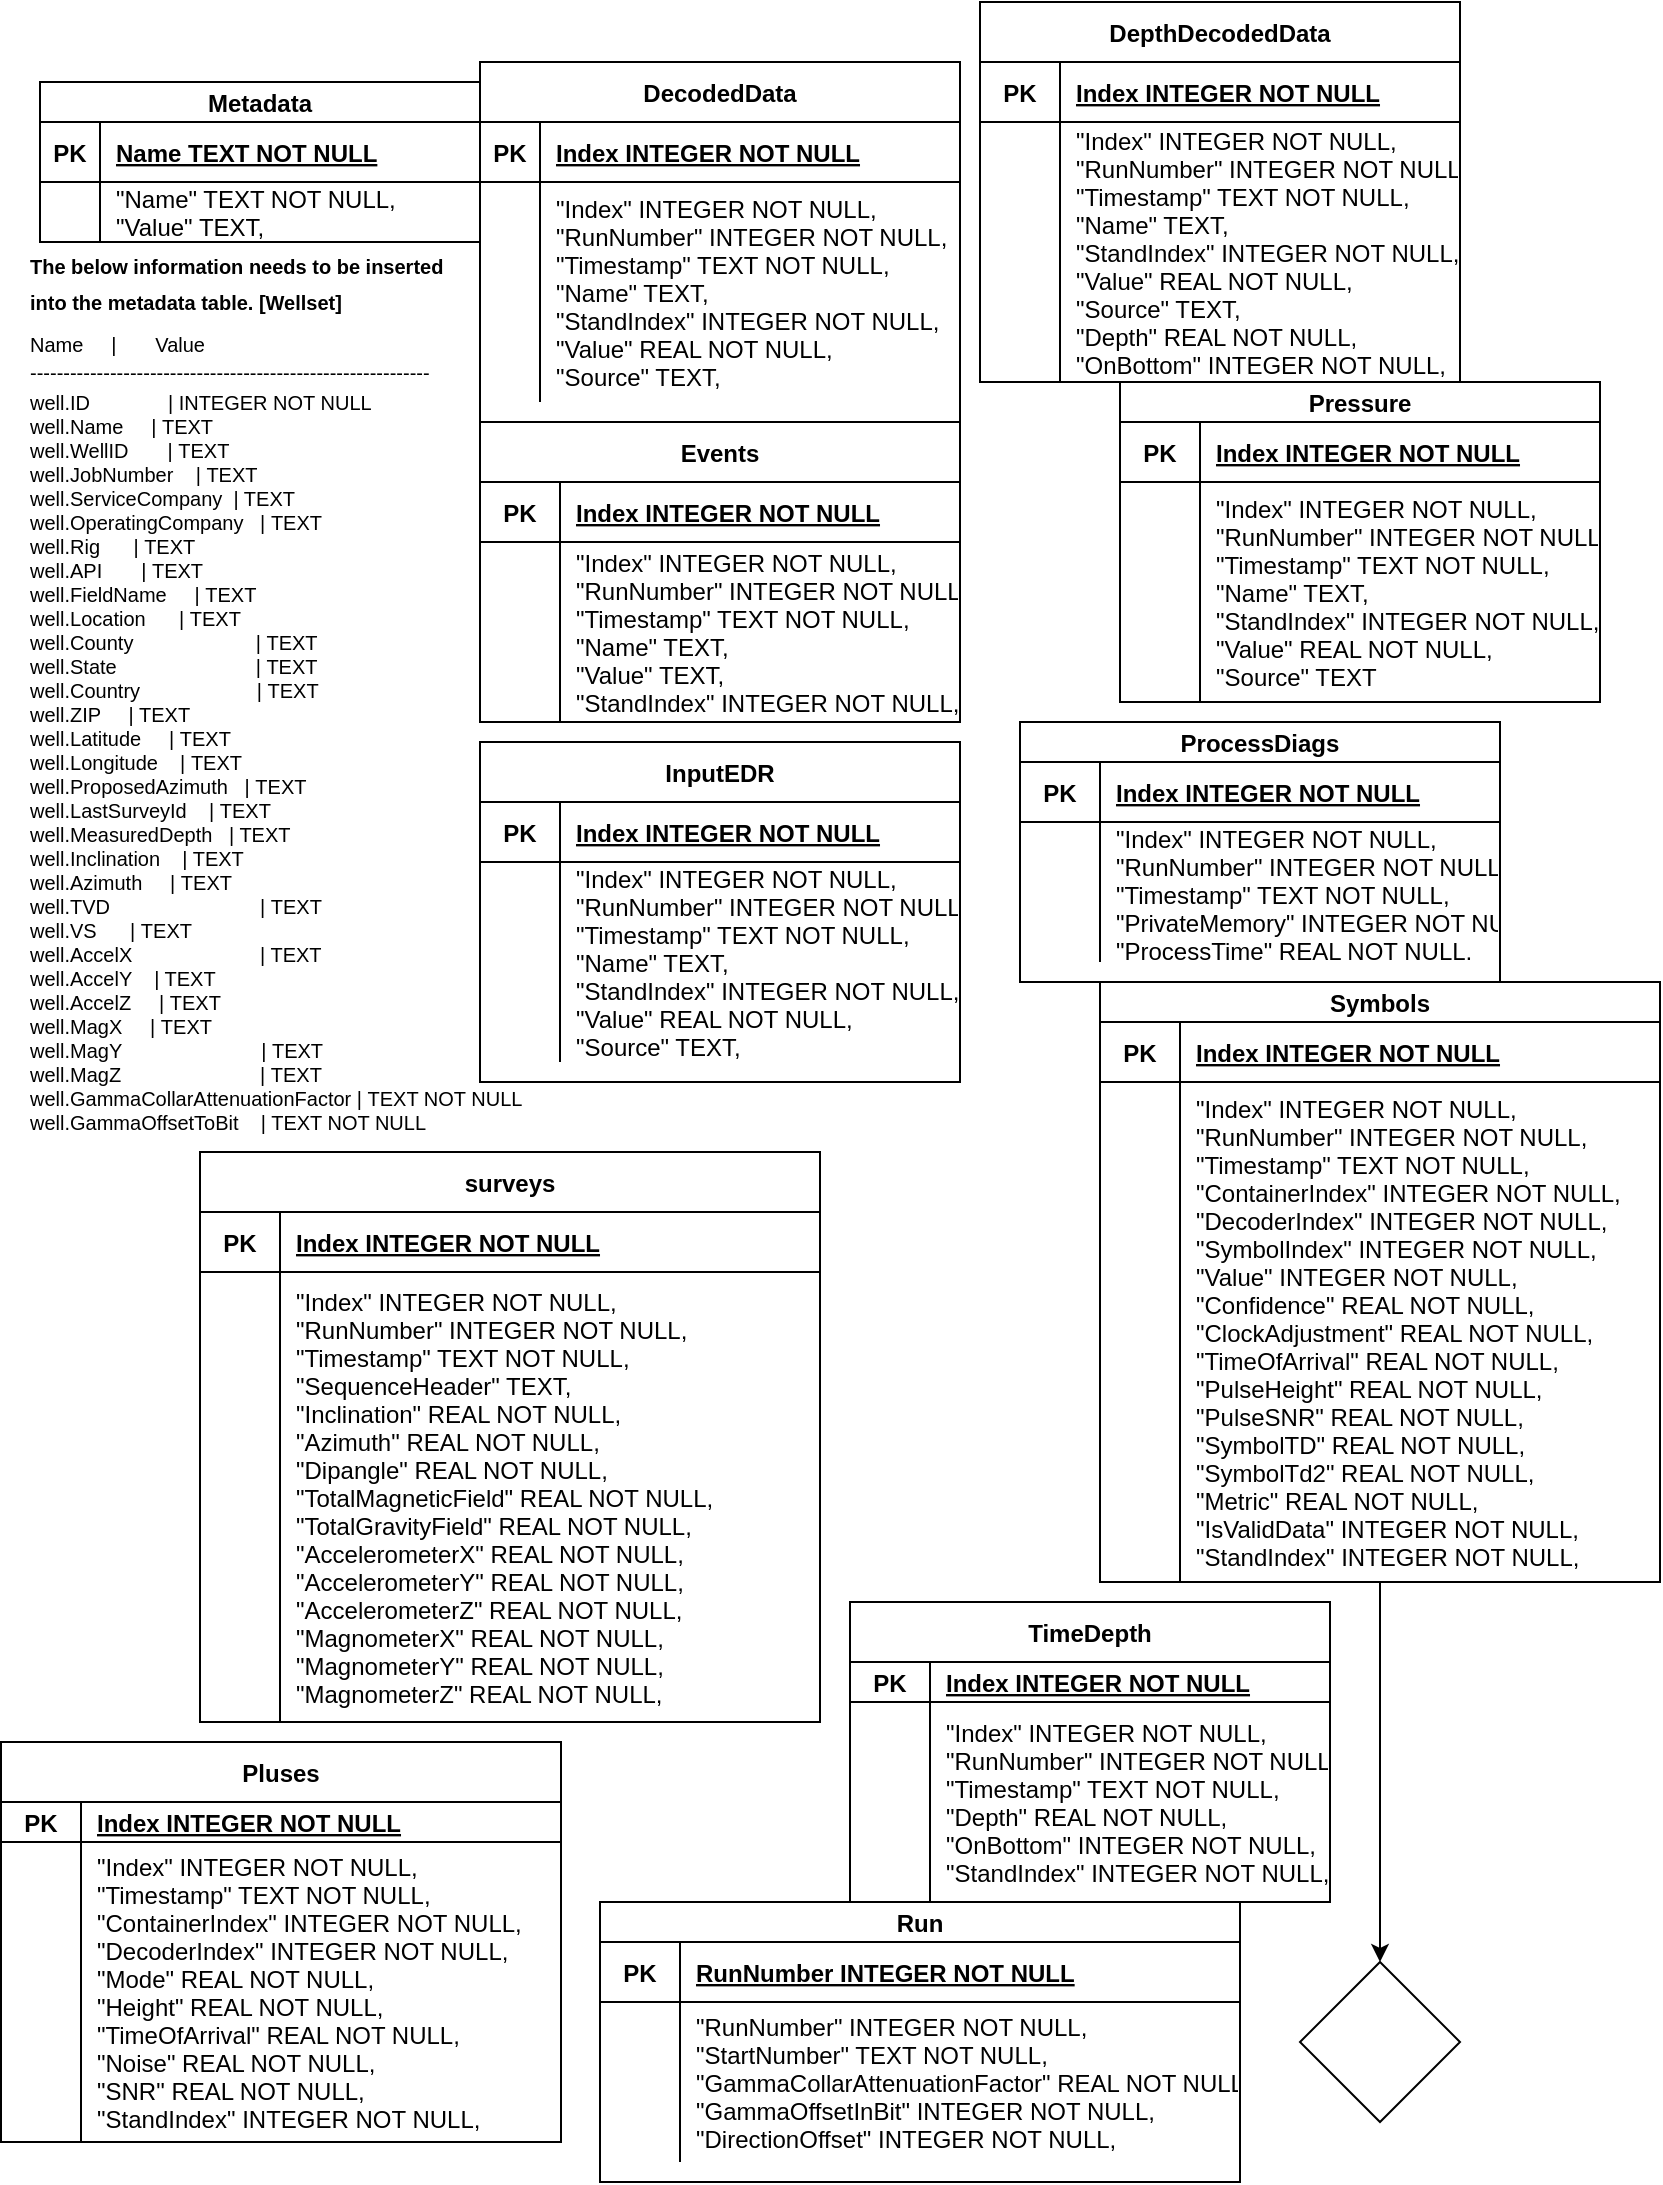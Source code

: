 <mxfile version="20.0.1" type="github">
  <diagram id="R2lEEEUBdFMjLlhIrx00" name="Page-1">
    <mxGraphModel dx="1422" dy="743" grid="1" gridSize="10" guides="1" tooltips="1" connect="1" arrows="1" fold="1" page="1" pageScale="1" pageWidth="850" pageHeight="1100" math="0" shadow="0" extFonts="Permanent Marker^https://fonts.googleapis.com/css?family=Permanent+Marker">
      <root>
        <mxCell id="0" />
        <mxCell id="1" parent="0" />
        <mxCell id="C-vyLk0tnHw3VtMMgP7b-2" value="DecodedData" style="shape=table;startSize=30;container=1;collapsible=1;childLayout=tableLayout;fixedRows=1;rowLines=0;fontStyle=1;align=center;resizeLast=1;" parent="1" vertex="1">
          <mxGeometry x="240" y="40" width="240" height="180" as="geometry" />
        </mxCell>
        <mxCell id="C-vyLk0tnHw3VtMMgP7b-3" value="" style="shape=partialRectangle;collapsible=0;dropTarget=0;pointerEvents=0;fillColor=none;points=[[0,0.5],[1,0.5]];portConstraint=eastwest;top=0;left=0;right=0;bottom=1;" parent="C-vyLk0tnHw3VtMMgP7b-2" vertex="1">
          <mxGeometry y="30" width="240" height="30" as="geometry" />
        </mxCell>
        <mxCell id="C-vyLk0tnHw3VtMMgP7b-4" value="PK" style="shape=partialRectangle;overflow=hidden;connectable=0;fillColor=none;top=0;left=0;bottom=0;right=0;fontStyle=1;" parent="C-vyLk0tnHw3VtMMgP7b-3" vertex="1">
          <mxGeometry width="30" height="30" as="geometry">
            <mxRectangle width="30" height="30" as="alternateBounds" />
          </mxGeometry>
        </mxCell>
        <mxCell id="C-vyLk0tnHw3VtMMgP7b-5" value="Index INTEGER NOT NULL" style="shape=partialRectangle;overflow=hidden;connectable=0;fillColor=none;top=0;left=0;bottom=0;right=0;align=left;spacingLeft=6;fontStyle=5;" parent="C-vyLk0tnHw3VtMMgP7b-3" vertex="1">
          <mxGeometry x="30" width="210" height="30" as="geometry">
            <mxRectangle width="210" height="30" as="alternateBounds" />
          </mxGeometry>
        </mxCell>
        <mxCell id="C-vyLk0tnHw3VtMMgP7b-6" value="" style="shape=partialRectangle;collapsible=0;dropTarget=0;pointerEvents=0;fillColor=none;points=[[0,0.5],[1,0.5]];portConstraint=eastwest;top=0;left=0;right=0;bottom=0;" parent="C-vyLk0tnHw3VtMMgP7b-2" vertex="1">
          <mxGeometry y="60" width="240" height="110" as="geometry" />
        </mxCell>
        <mxCell id="C-vyLk0tnHw3VtMMgP7b-7" value="" style="shape=partialRectangle;overflow=hidden;connectable=0;fillColor=none;top=0;left=0;bottom=0;right=0;" parent="C-vyLk0tnHw3VtMMgP7b-6" vertex="1">
          <mxGeometry width="30" height="110" as="geometry">
            <mxRectangle width="30" height="110" as="alternateBounds" />
          </mxGeometry>
        </mxCell>
        <mxCell id="C-vyLk0tnHw3VtMMgP7b-8" value="&quot;Index&quot;	INTEGER NOT NULL,&#xa;&quot;RunNumber&quot; INTEGER NOT NULL,&#xa;	&quot;Timestamp&quot;	TEXT NOT NULL,&#xa;	&quot;Name&quot;	TEXT,&#xa;	&quot;StandIndex&quot;	INTEGER NOT NULL,&#xa;	&quot;Value&quot;	REAL NOT NULL,&#xa;	&quot;Source&quot;	TEXT," style="shape=partialRectangle;overflow=hidden;connectable=0;fillColor=none;top=0;left=0;bottom=0;right=0;align=left;spacingLeft=6;" parent="C-vyLk0tnHw3VtMMgP7b-6" vertex="1">
          <mxGeometry x="30" width="210" height="110" as="geometry">
            <mxRectangle width="210" height="110" as="alternateBounds" />
          </mxGeometry>
        </mxCell>
        <mxCell id="C-vyLk0tnHw3VtMMgP7b-23" value="Metadata" style="shape=table;startSize=20;container=1;collapsible=1;childLayout=tableLayout;fixedRows=1;rowLines=0;fontStyle=1;align=center;resizeLast=1;" parent="1" vertex="1">
          <mxGeometry x="20" y="50" width="220" height="80" as="geometry" />
        </mxCell>
        <mxCell id="C-vyLk0tnHw3VtMMgP7b-24" value="" style="shape=partialRectangle;collapsible=0;dropTarget=0;pointerEvents=0;fillColor=none;points=[[0,0.5],[1,0.5]];portConstraint=eastwest;top=0;left=0;right=0;bottom=1;" parent="C-vyLk0tnHw3VtMMgP7b-23" vertex="1">
          <mxGeometry y="20" width="220" height="30" as="geometry" />
        </mxCell>
        <mxCell id="C-vyLk0tnHw3VtMMgP7b-25" value="PK" style="shape=partialRectangle;overflow=hidden;connectable=0;fillColor=none;top=0;left=0;bottom=0;right=0;fontStyle=1;" parent="C-vyLk0tnHw3VtMMgP7b-24" vertex="1">
          <mxGeometry width="30" height="30" as="geometry">
            <mxRectangle width="30" height="30" as="alternateBounds" />
          </mxGeometry>
        </mxCell>
        <mxCell id="C-vyLk0tnHw3VtMMgP7b-26" value="Name TEXT NOT NULL" style="shape=partialRectangle;overflow=hidden;connectable=0;fillColor=none;top=0;left=0;bottom=0;right=0;align=left;spacingLeft=6;fontStyle=5;" parent="C-vyLk0tnHw3VtMMgP7b-24" vertex="1">
          <mxGeometry x="30" width="190" height="30" as="geometry">
            <mxRectangle width="190" height="30" as="alternateBounds" />
          </mxGeometry>
        </mxCell>
        <mxCell id="C-vyLk0tnHw3VtMMgP7b-27" value="" style="shape=partialRectangle;collapsible=0;dropTarget=0;pointerEvents=0;fillColor=none;points=[[0,0.5],[1,0.5]];portConstraint=eastwest;top=0;left=0;right=0;bottom=0;" parent="C-vyLk0tnHw3VtMMgP7b-23" vertex="1">
          <mxGeometry y="50" width="220" height="30" as="geometry" />
        </mxCell>
        <mxCell id="C-vyLk0tnHw3VtMMgP7b-28" value="" style="shape=partialRectangle;overflow=hidden;connectable=0;fillColor=none;top=0;left=0;bottom=0;right=0;" parent="C-vyLk0tnHw3VtMMgP7b-27" vertex="1">
          <mxGeometry width="30" height="30" as="geometry">
            <mxRectangle width="30" height="30" as="alternateBounds" />
          </mxGeometry>
        </mxCell>
        <mxCell id="C-vyLk0tnHw3VtMMgP7b-29" value="&quot;Name&quot;	TEXT NOT NULL,&#xa;	&quot;Value&quot;	TEXT,&#xa;	CONSTRAINT &quot;PK_Metadata&quot; PRIMARY KEY(&quot;Name&quot;)" style="shape=partialRectangle;overflow=hidden;connectable=0;fillColor=none;top=0;left=0;bottom=0;right=0;align=left;spacingLeft=6;" parent="C-vyLk0tnHw3VtMMgP7b-27" vertex="1">
          <mxGeometry x="30" width="190" height="30" as="geometry">
            <mxRectangle width="190" height="30" as="alternateBounds" />
          </mxGeometry>
        </mxCell>
        <mxCell id="usPG6CutH9FhMOC5yR55-3" value="&lt;h1 style=&quot;font-size: 10px;&quot;&gt;&lt;font style=&quot;font-size: 10px;&quot;&gt;The below information needs to be inserted&amp;nbsp;&lt;/font&gt;&lt;/h1&gt;&lt;h1 style=&quot;font-size: 10px;&quot;&gt;into the metadata table. [Wellset]&lt;/h1&gt;&lt;font style=&quot;font-size: 10px;&quot;&gt;Name&lt;span style=&quot;white-space: pre;&quot;&gt;	&lt;/span&gt;&lt;span style=&quot;white-space: pre;&quot;&gt;	&lt;/span&gt;&lt;span style=&quot;white-space: pre;&quot;&gt;	&lt;/span&gt;&lt;span style=&quot;white-space: pre;&quot;&gt;	&lt;/span&gt;&lt;span style=&quot;&quot;&gt;	&lt;span style=&quot;&quot;&gt;	&lt;/span&gt;&lt;span style=&quot;&quot;&gt;	&lt;/span&gt;&lt;span style=&quot;&quot;&gt;	&lt;/span&gt;&lt;/span&gt;&lt;span style=&quot;&quot;&gt;	&lt;/span&gt; &lt;span style=&quot;&quot;&gt;	&lt;/span&gt;&lt;span style=&quot;&quot;&gt;	&lt;/span&gt;|&amp;nbsp; &amp;nbsp; &amp;nbsp; &amp;nbsp;Value&lt;br&gt;------------------------------------------------------------&lt;br&gt;well.ID&amp;nbsp;&lt;span style=&quot;&quot;&gt;	&lt;span style=&quot;white-space: pre;&quot;&gt;	&lt;/span&gt;&lt;span style=&quot;white-space: pre;&quot;&gt;	&lt;/span&gt;&lt;span style=&quot;white-space: pre;&quot;&gt;	&lt;/span&gt;&lt;/span&gt;&lt;span style=&quot;&quot;&gt;&amp;nbsp;&lt;/span&gt;&lt;span style=&quot;&quot;&gt;&amp;nbsp;&lt;span style=&quot;&quot;&gt;&amp;nbsp; &amp;nbsp; &amp;nbsp; &amp;nbsp;&lt;span style=&quot;&quot;&gt;&lt;/span&gt;&lt;/span&gt;&lt;span style=&quot;&quot;&gt;&lt;/span&gt;&lt;span style=&quot;&quot;&gt;&lt;/span&gt;&lt;/span&gt;&lt;span style=&quot;&quot;&gt;&lt;/span&gt;|&amp;nbsp;INTEGER NOT NULL&lt;br&gt;&lt;/font&gt;&lt;div style=&quot;font-size: 10px;&quot;&gt;&lt;font style=&quot;font-size: 10px;&quot;&gt;well.Name&lt;span style=&quot;&quot;&gt;	&lt;span style=&quot;white-space: pre;&quot;&gt;	&lt;/span&gt;&lt;span style=&quot;white-space: pre;&quot;&gt;	&lt;/span&gt;&lt;span style=&quot;white-space: pre;&quot;&gt;	&lt;/span&gt;&lt;/span&gt;&lt;span style=&quot;&quot;&gt;&amp;nbsp;|&amp;nbsp;&lt;/span&gt;TEXT&lt;/font&gt;&lt;/div&gt;&lt;div style=&quot;font-size: 10px;&quot;&gt;&lt;font style=&quot;font-size: 10px;&quot;&gt;well.WellID&lt;span style=&quot;&quot;&gt;	&lt;/span&gt;&lt;span style=&quot;&quot;&gt;	&lt;/span&gt;&amp;nbsp;&lt;span style=&quot;&quot;&gt;	&lt;span style=&quot;white-space: pre;&quot;&gt;	&lt;/span&gt;&lt;span style=&quot;white-space: pre;&quot;&gt;	&lt;/span&gt;&lt;span style=&quot;white-space: pre;&quot;&gt;	&lt;/span&gt;&lt;/span&gt;&amp;nbsp;|&lt;span style=&quot;&quot;&gt;&amp;nbsp;&lt;/span&gt;TEXT&lt;/font&gt;&lt;/div&gt;&lt;div style=&quot;font-size: 10px;&quot;&gt;&lt;font style=&quot;font-size: 10px;&quot;&gt;&lt;span style=&quot;background-color: initial;&quot;&gt;well.JobNumber&lt;/span&gt;&lt;span style=&quot;background-color: initial;&quot;&gt;	&lt;span style=&quot;white-space: pre;&quot;&gt;	&lt;/span&gt;&lt;span style=&quot;white-space: pre;&quot;&gt;	&lt;/span&gt;&amp;nbsp;|&amp;nbsp;&lt;/span&gt;&lt;span style=&quot;background-color: initial;&quot;&gt;TEXT&lt;/span&gt;&lt;/font&gt;&lt;/div&gt;&lt;div style=&quot;font-size: 10px;&quot;&gt;&lt;font style=&quot;font-size: 10px;&quot;&gt;well.ServiceCompany&lt;span style=&quot;white-space: pre;&quot;&gt;	&lt;/span&gt;&amp;nbsp;| TEXT&lt;/font&gt;&lt;/div&gt;&lt;div style=&quot;font-size: 10px;&quot;&gt;&lt;font style=&quot;font-size: 10px;&quot;&gt;well.OperatingCompany&lt;span style=&quot;&quot;&gt;	&lt;span style=&quot;white-space: pre;&quot;&gt;	&lt;/span&gt;&lt;/span&gt;&amp;nbsp;|&lt;span style=&quot;&quot;&gt;&amp;nbsp;&lt;/span&gt;TEXT&lt;/font&gt;&lt;/div&gt;&lt;div style=&quot;font-size: 10px;&quot;&gt;&lt;font style=&quot;font-size: 10px;&quot;&gt;well.Rig&lt;span style=&quot;&quot;&gt;&amp;nbsp;&lt;span style=&quot;white-space: pre;&quot;&gt;	&lt;/span&gt;&lt;span style=&quot;white-space: pre;&quot;&gt;	&lt;/span&gt;&lt;span style=&quot;white-space: pre;&quot;&gt;	&lt;/span&gt;&lt;span style=&quot;white-space: pre;&quot;&gt;	&lt;/span&gt;&amp;nbsp;|&amp;nbsp;&lt;/span&gt;TEXT&lt;/font&gt;&lt;/div&gt;&lt;div style=&quot;font-size: 10px;&quot;&gt;&lt;font style=&quot;font-size: 10px;&quot;&gt;well.API&lt;span style=&quot;&quot;&gt;	&lt;/span&gt;&lt;span style=&quot;&quot;&gt;	&lt;/span&gt;&lt;span style=&quot;&quot;&gt;	&lt;/span&gt;&lt;span style=&quot;&quot;&gt;	&lt;/span&gt;&amp;nbsp;&lt;span style=&quot;white-space: pre;&quot;&gt;	&lt;/span&gt;&lt;span style=&quot;white-space: pre;&quot;&gt;	&lt;/span&gt;&lt;span style=&quot;white-space: pre;&quot;&gt;	&lt;/span&gt;&lt;span style=&quot;white-space: pre;&quot;&gt;	&lt;/span&gt;&amp;nbsp;|&lt;span style=&quot;&quot;&gt;&amp;nbsp;&lt;/span&gt;TEXT&lt;/font&gt;&lt;/div&gt;&lt;div style=&quot;font-size: 10px;&quot;&gt;&lt;font style=&quot;font-size: 10px;&quot;&gt;well.FieldName&amp;nbsp;&lt;span style=&quot;&quot;&gt;	&lt;span style=&quot;white-space: pre;&quot;&gt;	&lt;/span&gt;&lt;span style=&quot;white-space: pre;&quot;&gt;	&lt;/span&gt;&lt;/span&gt;&amp;nbsp;|&lt;span style=&quot;&quot;&gt;&amp;nbsp;&lt;/span&gt;TEXT&lt;/font&gt;&lt;/div&gt;&lt;div style=&quot;font-size: 10px;&quot;&gt;&lt;font style=&quot;font-size: 10px;&quot;&gt;well.Location&lt;span style=&quot;&quot;&gt;	&lt;/span&gt;&lt;span style=&quot;&quot;&gt;	&lt;/span&gt;&lt;span style=&quot;&quot;&gt;	&lt;/span&gt;&amp;nbsp;&lt;span style=&quot;white-space: pre;&quot;&gt;	&lt;/span&gt;&lt;span style=&quot;white-space: pre;&quot;&gt;	&lt;/span&gt;&lt;span style=&quot;white-space: pre;&quot;&gt;	&lt;/span&gt;&amp;nbsp;|&lt;span style=&quot;&quot;&gt;&amp;nbsp;&lt;/span&gt;TEXT&lt;/font&gt;&lt;/div&gt;&lt;div style=&quot;font-size: 10px;&quot;&gt;&lt;font style=&quot;font-size: 10px;&quot;&gt;well.County&lt;span style=&quot;&quot;&gt;&amp;nbsp; &amp;nbsp; &amp;nbsp; &amp;nbsp; &amp;nbsp; &amp;nbsp; &amp;nbsp; &amp;nbsp; &amp;nbsp; &amp;nbsp; &amp;nbsp;&lt;/span&gt;&amp;nbsp;|&lt;span style=&quot;&quot;&gt;&amp;nbsp;&lt;/span&gt;TEXT&lt;/font&gt;&lt;/div&gt;&lt;div style=&quot;font-size: 10px;&quot;&gt;&lt;font style=&quot;font-size: 10px;&quot;&gt;well.State&lt;span style=&quot;&quot;&gt;	&lt;/span&gt;&lt;span style=&quot;&quot;&gt;	&lt;/span&gt;&lt;span style=&quot;&quot;&gt;	&lt;/span&gt;&amp;nbsp; &amp;nbsp; &amp;nbsp; &amp;nbsp; &amp;nbsp; &amp;nbsp; &amp;nbsp; &amp;nbsp; &amp;nbsp; &amp;nbsp; &amp;nbsp; &amp;nbsp; |&amp;nbsp;TEXT&lt;/font&gt;&lt;/div&gt;&lt;div style=&quot;font-size: 10px;&quot;&gt;&lt;font style=&quot;font-size: 10px;&quot;&gt;well.Country&lt;span style=&quot;&quot;&gt;&amp;nbsp; &amp;nbsp; &amp;nbsp; &amp;nbsp; &amp;nbsp; &amp;nbsp; &amp;nbsp; &amp;nbsp; &amp;nbsp; &amp;nbsp;&amp;nbsp;&lt;/span&gt;&lt;span style=&quot;&quot;&gt;&lt;/span&gt;&lt;span style=&quot;&quot;&gt;&lt;/span&gt;&amp;nbsp;|&lt;span style=&quot;&quot;&gt;&amp;nbsp;&lt;/span&gt;TEXT&lt;/font&gt;&lt;/div&gt;&lt;div style=&quot;font-size: 10px;&quot;&gt;&lt;font style=&quot;font-size: 10px;&quot;&gt;well.ZIP&lt;span style=&quot;white-space: pre;&quot;&gt;	&lt;/span&gt;&lt;span style=&quot;white-space: pre;&quot;&gt;	&lt;/span&gt;&lt;span style=&quot;white-space: pre;&quot;&gt;	&lt;/span&gt;&lt;span style=&quot;white-space: pre;&quot;&gt;	&lt;/span&gt;&lt;span style=&quot;&quot;&gt;&amp;nbsp;| TEXT&lt;/span&gt;&lt;/font&gt;&lt;/div&gt;&lt;div style=&quot;font-size: 10px;&quot;&gt;&lt;font style=&quot;font-size: 10px;&quot;&gt;well.Latitude &lt;span style=&quot;white-space: pre;&quot;&gt;	&lt;/span&gt;&lt;span style=&quot;white-space: pre;&quot;&gt;	&lt;/span&gt;&lt;span style=&quot;white-space: pre;&quot;&gt;	&lt;/span&gt;&amp;nbsp;|&lt;span style=&quot;&quot;&gt;&amp;nbsp;&lt;/span&gt;TEXT&lt;/font&gt;&lt;/div&gt;&lt;div style=&quot;font-size: 10px;&quot;&gt;&lt;font style=&quot;font-size: 10px;&quot;&gt;well.Longitude &lt;span style=&quot;white-space: pre;&quot;&gt;	&lt;/span&gt;&lt;span style=&quot;white-space: pre;&quot;&gt;	&lt;/span&gt;&amp;nbsp;|&lt;span style=&quot;&quot;&gt;&amp;nbsp;&lt;/span&gt;TEXT&lt;/font&gt;&lt;/div&gt;&lt;div style=&quot;font-size: 10px;&quot;&gt;&lt;font style=&quot;font-size: 10px;&quot;&gt;well.ProposedAzimuth &lt;span style=&quot;white-space: pre;&quot;&gt;	&lt;/span&gt;&amp;nbsp;|&lt;span style=&quot;&quot;&gt;&amp;nbsp;&lt;/span&gt;TEXT&lt;/font&gt;&lt;/div&gt;&lt;div style=&quot;font-size: 10px;&quot;&gt;&lt;font style=&quot;font-size: 10px;&quot;&gt;well.LastSurveyId &lt;span style=&quot;white-space: pre;&quot;&gt;	&lt;/span&gt;&lt;span style=&quot;white-space: pre;&quot;&gt;	&lt;/span&gt;&amp;nbsp;|&lt;span style=&quot;&quot;&gt;&amp;nbsp;&lt;/span&gt;TEXT&lt;/font&gt;&lt;/div&gt;&lt;div style=&quot;font-size: 10px;&quot;&gt;&lt;font style=&quot;font-size: 10px;&quot;&gt;well.MeasuredDepth &lt;span style=&quot;white-space: pre;&quot;&gt;	&lt;/span&gt;&amp;nbsp;| TEXT&lt;/font&gt;&lt;/div&gt;&lt;div style=&quot;font-size: 10px;&quot;&gt;&lt;font style=&quot;font-size: 10px;&quot;&gt;well.Inclination&amp;nbsp;&lt;span style=&quot;white-space: pre;&quot;&gt;	&lt;/span&gt;&lt;span style=&quot;white-space: pre;&quot;&gt;	&lt;/span&gt; | TEXT&lt;/font&gt;&lt;/div&gt;&lt;div style=&quot;font-size: 10px;&quot;&gt;&lt;font style=&quot;font-size: 10px;&quot;&gt;well.Azimuth &lt;span style=&quot;white-space: pre;&quot;&gt;	&lt;/span&gt;&lt;span style=&quot;white-space: pre;&quot;&gt;	&lt;/span&gt;&lt;span style=&quot;white-space: pre;&quot;&gt;	&lt;/span&gt;&amp;nbsp;|&lt;span style=&quot;&quot;&gt;&amp;nbsp;&lt;/span&gt;TEXT&lt;/font&gt;&lt;/div&gt;&lt;div style=&quot;font-size: 10px;&quot;&gt;&lt;font style=&quot;font-size: 10px;&quot;&gt;well.TVD&amp;nbsp; &amp;nbsp; &amp;nbsp; &amp;nbsp; &amp;nbsp; &amp;nbsp; &amp;nbsp; &amp;nbsp; &amp;nbsp; &amp;nbsp; &amp;nbsp; &amp;nbsp; &amp;nbsp; &amp;nbsp;|&lt;span style=&quot;&quot;&gt;&amp;nbsp;&lt;/span&gt;TEXT&lt;/font&gt;&lt;/div&gt;&lt;div style=&quot;font-size: 10px;&quot;&gt;&lt;font style=&quot;font-size: 10px;&quot;&gt;well.VS &lt;span style=&quot;white-space: pre;&quot;&gt;	&lt;/span&gt;&lt;span style=&quot;white-space: pre;&quot;&gt;	&lt;/span&gt;&lt;span style=&quot;white-space: pre;&quot;&gt;	&lt;/span&gt;&lt;span style=&quot;white-space: pre;&quot;&gt;	&lt;/span&gt;&amp;nbsp;|&lt;span style=&quot;&quot;&gt;&amp;nbsp;&lt;/span&gt;TEXT&lt;/font&gt;&lt;/div&gt;&lt;div style=&quot;font-size: 10px;&quot;&gt;&lt;font style=&quot;font-size: 10px;&quot;&gt;well.AccelX&amp;nbsp; &amp;nbsp; &amp;nbsp; &amp;nbsp; &amp;nbsp; &amp;nbsp; &amp;nbsp; &amp;nbsp; &amp;nbsp; &amp;nbsp; &amp;nbsp; &amp;nbsp;| TEXT&lt;/font&gt;&lt;/div&gt;&lt;div style=&quot;font-size: 10px;&quot;&gt;&lt;font style=&quot;font-size: 10px;&quot;&gt;well.AccelY&lt;span style=&quot;white-space: pre;&quot;&gt;	&lt;/span&gt;&lt;span style=&quot;white-space: pre;&quot;&gt;	&lt;/span&gt;&lt;span style=&quot;white-space: pre;&quot;&gt;	&lt;/span&gt; | TEXT&lt;/font&gt;&lt;/div&gt;&lt;div style=&quot;font-size: 10px;&quot;&gt;&lt;font style=&quot;font-size: 10px;&quot;&gt;well.AccelZ &lt;span style=&quot;white-space: pre;&quot;&gt;	&lt;/span&gt;&lt;span style=&quot;white-space: pre;&quot;&gt;	&lt;/span&gt;&lt;span style=&quot;white-space: pre;&quot;&gt;	&lt;/span&gt;&amp;nbsp;|&lt;span style=&quot;&quot;&gt;&amp;nbsp;&lt;/span&gt;TEXT&lt;/font&gt;&lt;/div&gt;&lt;div style=&quot;font-size: 10px;&quot;&gt;&lt;font style=&quot;font-size: 10px;&quot;&gt;well.MagX &lt;span style=&quot;white-space: pre;&quot;&gt;	&lt;/span&gt;&lt;span style=&quot;white-space: pre;&quot;&gt;	&lt;/span&gt;&lt;span style=&quot;white-space: pre;&quot;&gt;	&lt;/span&gt;&amp;nbsp;|&lt;span style=&quot;&quot;&gt;&amp;nbsp;&lt;/span&gt;TEXT&lt;/font&gt;&lt;/div&gt;&lt;div style=&quot;font-size: 10px;&quot;&gt;&lt;font style=&quot;font-size: 10px;&quot;&gt;well.MagY&amp;nbsp; &amp;nbsp; &amp;nbsp; &amp;nbsp; &amp;nbsp; &amp;nbsp; &amp;nbsp; &amp;nbsp; &amp;nbsp; &amp;nbsp; &amp;nbsp; &amp;nbsp; &amp;nbsp;|&lt;span style=&quot;&quot;&gt;&amp;nbsp;&lt;/span&gt;TEXT&lt;/font&gt;&lt;/div&gt;&lt;div style=&quot;font-size: 10px;&quot;&gt;&lt;font style=&quot;font-size: 10px;&quot;&gt;well.MagZ&amp;nbsp; &amp;nbsp; &amp;nbsp; &amp;nbsp; &amp;nbsp; &amp;nbsp; &amp;nbsp; &amp;nbsp; &amp;nbsp; &amp;nbsp; &amp;nbsp; &amp;nbsp; &amp;nbsp;|&lt;span style=&quot;&quot;&gt;&amp;nbsp;&lt;/span&gt;TEXT&lt;/font&gt;&lt;/div&gt;&lt;div style=&quot;font-size: 10px;&quot;&gt;&lt;font style=&quot;font-size: 10px;&quot;&gt;well.GammaCollarAttenuationFactor |&lt;span style=&quot;&quot;&gt;&amp;nbsp;&lt;/span&gt;TEXT NOT NULL&lt;/font&gt;&lt;/div&gt;&lt;div style=&quot;font-size: 10px;&quot;&gt;&lt;font style=&quot;font-size: 10px;&quot;&gt;well.GammaOffsetToBit&amp;nbsp; &amp;nbsp; | TEXT NOT NULL&lt;/font&gt;&lt;/div&gt;&lt;font style=&quot;font-size: 10px;&quot;&gt;&lt;br style=&quot;&quot;&gt;&lt;span style=&quot;&quot;&gt;	&lt;/span&gt;&lt;span style=&quot;&quot;&gt;	&lt;/span&gt;&lt;br&gt;&lt;/font&gt;&lt;div style=&quot;font-size: 10px;&quot;&gt;&lt;font style=&quot;font-size: 10px;&quot;&gt;&amp;nbsp;&lt;/font&gt;&lt;/div&gt;&lt;p style=&quot;font-size: 10px;&quot;&gt;&lt;font style=&quot;font-size: 10px;&quot;&gt;&amp;nbsp; &amp;nbsp;&lt;/font&gt;&lt;/p&gt;" style="text;html=1;strokeColor=none;fillColor=none;spacing=5;spacingTop=-20;whiteSpace=wrap;overflow=hidden;rounded=0;" vertex="1" parent="1">
          <mxGeometry x="10" y="140" width="261" height="440" as="geometry" />
        </mxCell>
        <mxCell id="usPG6CutH9FhMOC5yR55-17" value="" style="shape=partialRectangle;html=1;whiteSpace=wrap;connectable=0;fillColor=none;top=0;left=0;bottom=0;right=0;overflow=hidden;fontSize=12;" vertex="1" parent="1">
          <mxGeometry x="80" y="330" width="60" height="40" as="geometry">
            <mxRectangle width="60" height="40" as="alternateBounds" />
          </mxGeometry>
        </mxCell>
        <mxCell id="usPG6CutH9FhMOC5yR55-28" value="DepthDecodedData" style="shape=table;startSize=30;container=1;collapsible=1;childLayout=tableLayout;fixedRows=1;rowLines=0;fontStyle=1;align=center;resizeLast=1;" vertex="1" parent="1">
          <mxGeometry x="490" y="10" width="240" height="190" as="geometry" />
        </mxCell>
        <mxCell id="usPG6CutH9FhMOC5yR55-29" value="" style="shape=partialRectangle;collapsible=0;dropTarget=0;pointerEvents=0;fillColor=none;points=[[0,0.5],[1,0.5]];portConstraint=eastwest;top=0;left=0;right=0;bottom=1;" vertex="1" parent="usPG6CutH9FhMOC5yR55-28">
          <mxGeometry y="30" width="240" height="30" as="geometry" />
        </mxCell>
        <mxCell id="usPG6CutH9FhMOC5yR55-30" value="PK" style="shape=partialRectangle;overflow=hidden;connectable=0;fillColor=none;top=0;left=0;bottom=0;right=0;fontStyle=1;" vertex="1" parent="usPG6CutH9FhMOC5yR55-29">
          <mxGeometry width="40" height="30" as="geometry">
            <mxRectangle width="40" height="30" as="alternateBounds" />
          </mxGeometry>
        </mxCell>
        <mxCell id="usPG6CutH9FhMOC5yR55-31" value="Index INTEGER NOT NULL " style="shape=partialRectangle;overflow=hidden;connectable=0;fillColor=none;top=0;left=0;bottom=0;right=0;align=left;spacingLeft=6;fontStyle=5;" vertex="1" parent="usPG6CutH9FhMOC5yR55-29">
          <mxGeometry x="40" width="200" height="30" as="geometry">
            <mxRectangle width="200" height="30" as="alternateBounds" />
          </mxGeometry>
        </mxCell>
        <mxCell id="usPG6CutH9FhMOC5yR55-32" value="" style="shape=partialRectangle;collapsible=0;dropTarget=0;pointerEvents=0;fillColor=none;points=[[0,0.5],[1,0.5]];portConstraint=eastwest;top=0;left=0;right=0;bottom=0;" vertex="1" parent="usPG6CutH9FhMOC5yR55-28">
          <mxGeometry y="60" width="240" height="130" as="geometry" />
        </mxCell>
        <mxCell id="usPG6CutH9FhMOC5yR55-33" value="" style="shape=partialRectangle;overflow=hidden;connectable=0;fillColor=none;top=0;left=0;bottom=0;right=0;" vertex="1" parent="usPG6CutH9FhMOC5yR55-32">
          <mxGeometry width="40" height="130" as="geometry">
            <mxRectangle width="40" height="130" as="alternateBounds" />
          </mxGeometry>
        </mxCell>
        <mxCell id="usPG6CutH9FhMOC5yR55-34" value="&quot;Index&quot;	INTEGER NOT NULL,&#xa;&quot;RunNumber&quot; INTEGER NOT NULL,&#xa;	&quot;Timestamp&quot;	TEXT NOT NULL,&#xa;	&quot;Name&quot;	TEXT,&#xa;	&quot;StandIndex&quot;	INTEGER NOT NULL,&#xa;	&quot;Value&quot;	REAL NOT NULL,&#xa;	&quot;Source&quot;	TEXT,&#xa;	&quot;Depth&quot;	REAL NOT NULL,&#xa;	&quot;OnBottom&quot;	INTEGER NOT NULL," style="shape=partialRectangle;overflow=hidden;connectable=0;fillColor=none;top=0;left=0;bottom=0;right=0;align=left;spacingLeft=6;" vertex="1" parent="usPG6CutH9FhMOC5yR55-32">
          <mxGeometry x="40" width="200" height="130" as="geometry">
            <mxRectangle width="200" height="130" as="alternateBounds" />
          </mxGeometry>
        </mxCell>
        <mxCell id="usPG6CutH9FhMOC5yR55-35" value="Events" style="shape=table;startSize=30;container=1;collapsible=1;childLayout=tableLayout;fixedRows=1;rowLines=0;fontStyle=1;align=center;resizeLast=1;" vertex="1" parent="1">
          <mxGeometry x="240" y="220" width="240" height="150" as="geometry" />
        </mxCell>
        <mxCell id="usPG6CutH9FhMOC5yR55-36" value="" style="shape=partialRectangle;collapsible=0;dropTarget=0;pointerEvents=0;fillColor=none;points=[[0,0.5],[1,0.5]];portConstraint=eastwest;top=0;left=0;right=0;bottom=1;" vertex="1" parent="usPG6CutH9FhMOC5yR55-35">
          <mxGeometry y="30" width="240" height="30" as="geometry" />
        </mxCell>
        <mxCell id="usPG6CutH9FhMOC5yR55-37" value="PK" style="shape=partialRectangle;overflow=hidden;connectable=0;fillColor=none;top=0;left=0;bottom=0;right=0;fontStyle=1;" vertex="1" parent="usPG6CutH9FhMOC5yR55-36">
          <mxGeometry width="40" height="30" as="geometry">
            <mxRectangle width="40" height="30" as="alternateBounds" />
          </mxGeometry>
        </mxCell>
        <mxCell id="usPG6CutH9FhMOC5yR55-38" value="Index INTEGER NOT NULL " style="shape=partialRectangle;overflow=hidden;connectable=0;fillColor=none;top=0;left=0;bottom=0;right=0;align=left;spacingLeft=6;fontStyle=5;" vertex="1" parent="usPG6CutH9FhMOC5yR55-36">
          <mxGeometry x="40" width="200" height="30" as="geometry">
            <mxRectangle width="200" height="30" as="alternateBounds" />
          </mxGeometry>
        </mxCell>
        <mxCell id="usPG6CutH9FhMOC5yR55-39" value="" style="shape=partialRectangle;collapsible=0;dropTarget=0;pointerEvents=0;fillColor=none;points=[[0,0.5],[1,0.5]];portConstraint=eastwest;top=0;left=0;right=0;bottom=0;" vertex="1" parent="usPG6CutH9FhMOC5yR55-35">
          <mxGeometry y="60" width="240" height="90" as="geometry" />
        </mxCell>
        <mxCell id="usPG6CutH9FhMOC5yR55-40" value="" style="shape=partialRectangle;overflow=hidden;connectable=0;fillColor=none;top=0;left=0;bottom=0;right=0;" vertex="1" parent="usPG6CutH9FhMOC5yR55-39">
          <mxGeometry width="40" height="90" as="geometry">
            <mxRectangle width="40" height="90" as="alternateBounds" />
          </mxGeometry>
        </mxCell>
        <mxCell id="usPG6CutH9FhMOC5yR55-41" value="&quot;Index&quot;	INTEGER NOT NULL,&#xa;&quot;RunNumber&quot; INTEGER NOT NULL,&#xa;	&quot;Timestamp&quot;	TEXT NOT NULL,&#xa;	&quot;Name&quot;	TEXT,&#xa;	&quot;Value&quot;	TEXT,&#xa;	&quot;StandIndex&quot;	INTEGER NOT NULL," style="shape=partialRectangle;overflow=hidden;connectable=0;fillColor=none;top=0;left=0;bottom=0;right=0;align=left;spacingLeft=6;" vertex="1" parent="usPG6CutH9FhMOC5yR55-39">
          <mxGeometry x="40" width="200" height="90" as="geometry">
            <mxRectangle width="200" height="90" as="alternateBounds" />
          </mxGeometry>
        </mxCell>
        <mxCell id="usPG6CutH9FhMOC5yR55-42" value="InputEDR" style="shape=table;startSize=30;container=1;collapsible=1;childLayout=tableLayout;fixedRows=1;rowLines=0;fontStyle=1;align=center;resizeLast=1;" vertex="1" parent="1">
          <mxGeometry x="240" y="380" width="240" height="170" as="geometry" />
        </mxCell>
        <mxCell id="usPG6CutH9FhMOC5yR55-43" value="" style="shape=partialRectangle;collapsible=0;dropTarget=0;pointerEvents=0;fillColor=none;points=[[0,0.5],[1,0.5]];portConstraint=eastwest;top=0;left=0;right=0;bottom=1;" vertex="1" parent="usPG6CutH9FhMOC5yR55-42">
          <mxGeometry y="30" width="240" height="30" as="geometry" />
        </mxCell>
        <mxCell id="usPG6CutH9FhMOC5yR55-44" value="PK" style="shape=partialRectangle;overflow=hidden;connectable=0;fillColor=none;top=0;left=0;bottom=0;right=0;fontStyle=1;" vertex="1" parent="usPG6CutH9FhMOC5yR55-43">
          <mxGeometry width="40" height="30" as="geometry">
            <mxRectangle width="40" height="30" as="alternateBounds" />
          </mxGeometry>
        </mxCell>
        <mxCell id="usPG6CutH9FhMOC5yR55-45" value="Index INTEGER NOT NULL " style="shape=partialRectangle;overflow=hidden;connectable=0;fillColor=none;top=0;left=0;bottom=0;right=0;align=left;spacingLeft=6;fontStyle=5;" vertex="1" parent="usPG6CutH9FhMOC5yR55-43">
          <mxGeometry x="40" width="200" height="30" as="geometry">
            <mxRectangle width="200" height="30" as="alternateBounds" />
          </mxGeometry>
        </mxCell>
        <mxCell id="usPG6CutH9FhMOC5yR55-46" value="" style="shape=partialRectangle;collapsible=0;dropTarget=0;pointerEvents=0;fillColor=none;points=[[0,0.5],[1,0.5]];portConstraint=eastwest;top=0;left=0;right=0;bottom=0;" vertex="1" parent="usPG6CutH9FhMOC5yR55-42">
          <mxGeometry y="60" width="240" height="100" as="geometry" />
        </mxCell>
        <mxCell id="usPG6CutH9FhMOC5yR55-47" value="" style="shape=partialRectangle;overflow=hidden;connectable=0;fillColor=none;top=0;left=0;bottom=0;right=0;" vertex="1" parent="usPG6CutH9FhMOC5yR55-46">
          <mxGeometry width="40" height="100" as="geometry">
            <mxRectangle width="40" height="100" as="alternateBounds" />
          </mxGeometry>
        </mxCell>
        <mxCell id="usPG6CutH9FhMOC5yR55-48" value="&quot;Index&quot;	INTEGER NOT NULL,&#xa;&quot;RunNumber&quot; INTEGER NOT NULL,&#xa;	&quot;Timestamp&quot;	TEXT NOT NULL,&#xa;	&quot;Name&quot;	TEXT,&#xa;	&quot;StandIndex&quot;	INTEGER NOT NULL,&#xa;	&quot;Value&quot;	REAL NOT NULL,&#xa;	&quot;Source&quot;	TEXT," style="shape=partialRectangle;overflow=hidden;connectable=0;fillColor=none;top=0;left=0;bottom=0;right=0;align=left;spacingLeft=6;" vertex="1" parent="usPG6CutH9FhMOC5yR55-46">
          <mxGeometry x="40" width="200" height="100" as="geometry">
            <mxRectangle width="200" height="100" as="alternateBounds" />
          </mxGeometry>
        </mxCell>
        <mxCell id="usPG6CutH9FhMOC5yR55-52" value="Pressure" style="shape=table;startSize=20;container=1;collapsible=1;childLayout=tableLayout;fixedRows=1;rowLines=0;fontStyle=1;align=center;resizeLast=1;" vertex="1" parent="1">
          <mxGeometry x="560" y="200" width="240" height="160" as="geometry" />
        </mxCell>
        <mxCell id="usPG6CutH9FhMOC5yR55-53" value="" style="shape=partialRectangle;collapsible=0;dropTarget=0;pointerEvents=0;fillColor=none;points=[[0,0.5],[1,0.5]];portConstraint=eastwest;top=0;left=0;right=0;bottom=1;" vertex="1" parent="usPG6CutH9FhMOC5yR55-52">
          <mxGeometry y="20" width="240" height="30" as="geometry" />
        </mxCell>
        <mxCell id="usPG6CutH9FhMOC5yR55-54" value="PK" style="shape=partialRectangle;overflow=hidden;connectable=0;fillColor=none;top=0;left=0;bottom=0;right=0;fontStyle=1;" vertex="1" parent="usPG6CutH9FhMOC5yR55-53">
          <mxGeometry width="40" height="30" as="geometry">
            <mxRectangle width="40" height="30" as="alternateBounds" />
          </mxGeometry>
        </mxCell>
        <mxCell id="usPG6CutH9FhMOC5yR55-55" value="Index INTEGER NOT NULL " style="shape=partialRectangle;overflow=hidden;connectable=0;fillColor=none;top=0;left=0;bottom=0;right=0;align=left;spacingLeft=6;fontStyle=5;" vertex="1" parent="usPG6CutH9FhMOC5yR55-53">
          <mxGeometry x="40" width="200" height="30" as="geometry">
            <mxRectangle width="200" height="30" as="alternateBounds" />
          </mxGeometry>
        </mxCell>
        <mxCell id="usPG6CutH9FhMOC5yR55-56" value="" style="shape=partialRectangle;collapsible=0;dropTarget=0;pointerEvents=0;fillColor=none;points=[[0,0.5],[1,0.5]];portConstraint=eastwest;top=0;left=0;right=0;bottom=0;" vertex="1" parent="usPG6CutH9FhMOC5yR55-52">
          <mxGeometry y="50" width="240" height="110" as="geometry" />
        </mxCell>
        <mxCell id="usPG6CutH9FhMOC5yR55-57" value="" style="shape=partialRectangle;overflow=hidden;connectable=0;fillColor=none;top=0;left=0;bottom=0;right=0;" vertex="1" parent="usPG6CutH9FhMOC5yR55-56">
          <mxGeometry width="40" height="110" as="geometry">
            <mxRectangle width="40" height="110" as="alternateBounds" />
          </mxGeometry>
        </mxCell>
        <mxCell id="usPG6CutH9FhMOC5yR55-58" value="&quot;Index&quot;	INTEGER NOT NULL,&#xa;&quot;RunNumber&quot; INTEGER NOT NULL,&#xa;	&quot;Timestamp&quot;	TEXT NOT NULL,&#xa;	&quot;Name&quot;	TEXT,&#xa;	&quot;StandIndex&quot;	INTEGER NOT NULL,&#xa;	&quot;Value&quot;	REAL NOT NULL,&#xa;	&quot;Source&quot;	TEXT" style="shape=partialRectangle;overflow=hidden;connectable=0;fillColor=none;top=0;left=0;bottom=0;right=0;align=left;spacingLeft=6;" vertex="1" parent="usPG6CutH9FhMOC5yR55-56">
          <mxGeometry x="40" width="200" height="110" as="geometry">
            <mxRectangle width="200" height="110" as="alternateBounds" />
          </mxGeometry>
        </mxCell>
        <mxCell id="usPG6CutH9FhMOC5yR55-59" value="ProcessDiags" style="shape=table;startSize=20;container=1;collapsible=1;childLayout=tableLayout;fixedRows=1;rowLines=0;fontStyle=1;align=center;resizeLast=1;" vertex="1" parent="1">
          <mxGeometry x="510" y="370" width="240" height="130" as="geometry" />
        </mxCell>
        <mxCell id="usPG6CutH9FhMOC5yR55-60" value="" style="shape=partialRectangle;collapsible=0;dropTarget=0;pointerEvents=0;fillColor=none;points=[[0,0.5],[1,0.5]];portConstraint=eastwest;top=0;left=0;right=0;bottom=1;" vertex="1" parent="usPG6CutH9FhMOC5yR55-59">
          <mxGeometry y="20" width="240" height="30" as="geometry" />
        </mxCell>
        <mxCell id="usPG6CutH9FhMOC5yR55-61" value="PK" style="shape=partialRectangle;overflow=hidden;connectable=0;fillColor=none;top=0;left=0;bottom=0;right=0;fontStyle=1;" vertex="1" parent="usPG6CutH9FhMOC5yR55-60">
          <mxGeometry width="40" height="30" as="geometry">
            <mxRectangle width="40" height="30" as="alternateBounds" />
          </mxGeometry>
        </mxCell>
        <mxCell id="usPG6CutH9FhMOC5yR55-62" value="Index INTEGER NOT NULL " style="shape=partialRectangle;overflow=hidden;connectable=0;fillColor=none;top=0;left=0;bottom=0;right=0;align=left;spacingLeft=6;fontStyle=5;" vertex="1" parent="usPG6CutH9FhMOC5yR55-60">
          <mxGeometry x="40" width="200" height="30" as="geometry">
            <mxRectangle width="200" height="30" as="alternateBounds" />
          </mxGeometry>
        </mxCell>
        <mxCell id="usPG6CutH9FhMOC5yR55-63" value="" style="shape=partialRectangle;collapsible=0;dropTarget=0;pointerEvents=0;fillColor=none;points=[[0,0.5],[1,0.5]];portConstraint=eastwest;top=0;left=0;right=0;bottom=0;" vertex="1" parent="usPG6CutH9FhMOC5yR55-59">
          <mxGeometry y="50" width="240" height="70" as="geometry" />
        </mxCell>
        <mxCell id="usPG6CutH9FhMOC5yR55-64" value="" style="shape=partialRectangle;overflow=hidden;connectable=0;fillColor=none;top=0;left=0;bottom=0;right=0;" vertex="1" parent="usPG6CutH9FhMOC5yR55-63">
          <mxGeometry width="40" height="70" as="geometry">
            <mxRectangle width="40" height="70" as="alternateBounds" />
          </mxGeometry>
        </mxCell>
        <mxCell id="usPG6CutH9FhMOC5yR55-65" value="&quot;Index&quot;	INTEGER NOT NULL,&#xa;&quot;RunNumber&quot; INTEGER NOT NULL,&#xa;	&quot;Timestamp&quot;	TEXT NOT NULL,&#xa;	&quot;PrivateMemory&quot;	INTEGER NOT NULL,&#xa;	&quot;ProcessTime&quot;	REAL NOT NULL," style="shape=partialRectangle;overflow=hidden;connectable=0;fillColor=none;top=0;left=0;bottom=0;right=0;align=left;spacingLeft=6;" vertex="1" parent="usPG6CutH9FhMOC5yR55-63">
          <mxGeometry x="40" width="200" height="70" as="geometry">
            <mxRectangle width="200" height="70" as="alternateBounds" />
          </mxGeometry>
        </mxCell>
        <mxCell id="usPG6CutH9FhMOC5yR55-66" value="Pluses" style="shape=table;startSize=30;container=1;collapsible=1;childLayout=tableLayout;fixedRows=1;rowLines=0;fontStyle=1;align=center;resizeLast=1;" vertex="1" parent="1">
          <mxGeometry x="0.5" y="880" width="280" height="200" as="geometry" />
        </mxCell>
        <mxCell id="usPG6CutH9FhMOC5yR55-67" value="" style="shape=partialRectangle;collapsible=0;dropTarget=0;pointerEvents=0;fillColor=none;points=[[0,0.5],[1,0.5]];portConstraint=eastwest;top=0;left=0;right=0;bottom=1;" vertex="1" parent="usPG6CutH9FhMOC5yR55-66">
          <mxGeometry y="30" width="280" height="20" as="geometry" />
        </mxCell>
        <mxCell id="usPG6CutH9FhMOC5yR55-68" value="PK" style="shape=partialRectangle;overflow=hidden;connectable=0;fillColor=none;top=0;left=0;bottom=0;right=0;fontStyle=1;" vertex="1" parent="usPG6CutH9FhMOC5yR55-67">
          <mxGeometry width="40" height="20" as="geometry">
            <mxRectangle width="40" height="20" as="alternateBounds" />
          </mxGeometry>
        </mxCell>
        <mxCell id="usPG6CutH9FhMOC5yR55-69" value="Index INTEGER NOT NULL " style="shape=partialRectangle;overflow=hidden;connectable=0;fillColor=none;top=0;left=0;bottom=0;right=0;align=left;spacingLeft=6;fontStyle=5;" vertex="1" parent="usPG6CutH9FhMOC5yR55-67">
          <mxGeometry x="40" width="240" height="20" as="geometry">
            <mxRectangle width="240" height="20" as="alternateBounds" />
          </mxGeometry>
        </mxCell>
        <mxCell id="usPG6CutH9FhMOC5yR55-70" value="" style="shape=partialRectangle;collapsible=0;dropTarget=0;pointerEvents=0;fillColor=none;points=[[0,0.5],[1,0.5]];portConstraint=eastwest;top=0;left=0;right=0;bottom=0;" vertex="1" parent="usPG6CutH9FhMOC5yR55-66">
          <mxGeometry y="50" width="280" height="150" as="geometry" />
        </mxCell>
        <mxCell id="usPG6CutH9FhMOC5yR55-71" value="" style="shape=partialRectangle;overflow=hidden;connectable=0;fillColor=none;top=0;left=0;bottom=0;right=0;" vertex="1" parent="usPG6CutH9FhMOC5yR55-70">
          <mxGeometry width="40" height="150" as="geometry">
            <mxRectangle width="40" height="150" as="alternateBounds" />
          </mxGeometry>
        </mxCell>
        <mxCell id="usPG6CutH9FhMOC5yR55-72" value="&quot;Index&quot;	INTEGER NOT NULL,&#xa;	&quot;Timestamp&quot;	TEXT NOT NULL,&#xa;	&quot;ContainerIndex&quot;	INTEGER NOT NULL,&#xa;	&quot;DecoderIndex&quot;	INTEGER NOT NULL,&#xa;	&quot;Mode&quot;	REAL NOT NULL,&#xa;	&quot;Height&quot;	REAL NOT NULL,&#xa;	&quot;TimeOfArrival&quot;	REAL NOT NULL,&#xa;	&quot;Noise&quot;	REAL NOT NULL,&#xa;	&quot;SNR&quot;	REAL NOT NULL,&#xa;	&quot;StandIndex&quot;	INTEGER NOT NULL," style="shape=partialRectangle;overflow=hidden;connectable=0;fillColor=none;top=0;left=0;bottom=0;right=0;align=left;spacingLeft=6;" vertex="1" parent="usPG6CutH9FhMOC5yR55-70">
          <mxGeometry x="40" width="240" height="150" as="geometry">
            <mxRectangle width="240" height="150" as="alternateBounds" />
          </mxGeometry>
        </mxCell>
        <mxCell id="usPG6CutH9FhMOC5yR55-103" value="" style="edgeStyle=orthogonalEdgeStyle;rounded=0;orthogonalLoop=1;jettySize=auto;html=1;fontSize=10;" edge="1" parent="1" source="usPG6CutH9FhMOC5yR55-73" target="usPG6CutH9FhMOC5yR55-102">
          <mxGeometry relative="1" as="geometry" />
        </mxCell>
        <mxCell id="usPG6CutH9FhMOC5yR55-73" value="Symbols" style="shape=table;startSize=20;container=1;collapsible=1;childLayout=tableLayout;fixedRows=1;rowLines=0;fontStyle=1;align=center;resizeLast=1;" vertex="1" parent="1">
          <mxGeometry x="550" y="500" width="280" height="300" as="geometry" />
        </mxCell>
        <mxCell id="usPG6CutH9FhMOC5yR55-74" value="" style="shape=partialRectangle;collapsible=0;dropTarget=0;pointerEvents=0;fillColor=none;points=[[0,0.5],[1,0.5]];portConstraint=eastwest;top=0;left=0;right=0;bottom=1;" vertex="1" parent="usPG6CutH9FhMOC5yR55-73">
          <mxGeometry y="20" width="280" height="30" as="geometry" />
        </mxCell>
        <mxCell id="usPG6CutH9FhMOC5yR55-75" value="PK" style="shape=partialRectangle;overflow=hidden;connectable=0;fillColor=none;top=0;left=0;bottom=0;right=0;fontStyle=1;" vertex="1" parent="usPG6CutH9FhMOC5yR55-74">
          <mxGeometry width="40" height="30" as="geometry">
            <mxRectangle width="40" height="30" as="alternateBounds" />
          </mxGeometry>
        </mxCell>
        <mxCell id="usPG6CutH9FhMOC5yR55-76" value="Index INTEGER NOT NULL " style="shape=partialRectangle;overflow=hidden;connectable=0;fillColor=none;top=0;left=0;bottom=0;right=0;align=left;spacingLeft=6;fontStyle=5;" vertex="1" parent="usPG6CutH9FhMOC5yR55-74">
          <mxGeometry x="40" width="240" height="30" as="geometry">
            <mxRectangle width="240" height="30" as="alternateBounds" />
          </mxGeometry>
        </mxCell>
        <mxCell id="usPG6CutH9FhMOC5yR55-77" value="" style="shape=partialRectangle;collapsible=0;dropTarget=0;pointerEvents=0;fillColor=none;points=[[0,0.5],[1,0.5]];portConstraint=eastwest;top=0;left=0;right=0;bottom=0;" vertex="1" parent="usPG6CutH9FhMOC5yR55-73">
          <mxGeometry y="50" width="280" height="250" as="geometry" />
        </mxCell>
        <mxCell id="usPG6CutH9FhMOC5yR55-78" value="" style="shape=partialRectangle;overflow=hidden;connectable=0;fillColor=none;top=0;left=0;bottom=0;right=0;" vertex="1" parent="usPG6CutH9FhMOC5yR55-77">
          <mxGeometry width="40" height="250" as="geometry">
            <mxRectangle width="40" height="250" as="alternateBounds" />
          </mxGeometry>
        </mxCell>
        <mxCell id="usPG6CutH9FhMOC5yR55-79" value="&quot;Index&quot;	INTEGER NOT NULL,&#xa;&quot;RunNumber&quot; INTEGER NOT NULL,&#xa;	&quot;Timestamp&quot;	TEXT NOT NULL,&#xa;	&quot;ContainerIndex&quot;	INTEGER NOT NULL,&#xa;	&quot;DecoderIndex&quot;	INTEGER NOT NULL,&#xa;	&quot;SymbolIndex&quot;	INTEGER NOT NULL,&#xa;	&quot;Value&quot;	INTEGER NOT NULL,&#xa;	&quot;Confidence&quot;	REAL NOT NULL,&#xa;	&quot;ClockAdjustment&quot;	REAL NOT NULL,&#xa;	&quot;TimeOfArrival&quot;	REAL NOT NULL,&#xa;	&quot;PulseHeight&quot;	REAL NOT NULL,&#xa;	&quot;PulseSNR&quot;	REAL NOT NULL,&#xa;	&quot;SymbolTD&quot;	REAL NOT NULL,&#xa;	&quot;SymbolTd2&quot;	REAL NOT NULL,&#xa;	&quot;Metric&quot;	REAL NOT NULL,&#xa;	&quot;IsValidData&quot;	INTEGER NOT NULL,&#xa;	&quot;StandIndex&quot;	INTEGER NOT NULL," style="shape=partialRectangle;overflow=hidden;connectable=0;fillColor=none;top=0;left=0;bottom=0;right=0;align=left;spacingLeft=6;" vertex="1" parent="usPG6CutH9FhMOC5yR55-77">
          <mxGeometry x="40" width="240" height="250" as="geometry">
            <mxRectangle width="240" height="250" as="alternateBounds" />
          </mxGeometry>
        </mxCell>
        <mxCell id="usPG6CutH9FhMOC5yR55-80" value="TimeDepth" style="shape=table;startSize=30;container=1;collapsible=1;childLayout=tableLayout;fixedRows=1;rowLines=0;fontStyle=1;align=center;resizeLast=1;" vertex="1" parent="1">
          <mxGeometry x="425" y="810" width="240" height="150" as="geometry" />
        </mxCell>
        <mxCell id="usPG6CutH9FhMOC5yR55-81" value="" style="shape=partialRectangle;collapsible=0;dropTarget=0;pointerEvents=0;fillColor=none;points=[[0,0.5],[1,0.5]];portConstraint=eastwest;top=0;left=0;right=0;bottom=1;" vertex="1" parent="usPG6CutH9FhMOC5yR55-80">
          <mxGeometry y="30" width="240" height="20" as="geometry" />
        </mxCell>
        <mxCell id="usPG6CutH9FhMOC5yR55-82" value="PK" style="shape=partialRectangle;overflow=hidden;connectable=0;fillColor=none;top=0;left=0;bottom=0;right=0;fontStyle=1;" vertex="1" parent="usPG6CutH9FhMOC5yR55-81">
          <mxGeometry width="40" height="20" as="geometry">
            <mxRectangle width="40" height="20" as="alternateBounds" />
          </mxGeometry>
        </mxCell>
        <mxCell id="usPG6CutH9FhMOC5yR55-83" value="Index INTEGER NOT NULL " style="shape=partialRectangle;overflow=hidden;connectable=0;fillColor=none;top=0;left=0;bottom=0;right=0;align=left;spacingLeft=6;fontStyle=5;" vertex="1" parent="usPG6CutH9FhMOC5yR55-81">
          <mxGeometry x="40" width="200" height="20" as="geometry">
            <mxRectangle width="200" height="20" as="alternateBounds" />
          </mxGeometry>
        </mxCell>
        <mxCell id="usPG6CutH9FhMOC5yR55-84" value="" style="shape=partialRectangle;collapsible=0;dropTarget=0;pointerEvents=0;fillColor=none;points=[[0,0.5],[1,0.5]];portConstraint=eastwest;top=0;left=0;right=0;bottom=0;" vertex="1" parent="usPG6CutH9FhMOC5yR55-80">
          <mxGeometry y="50" width="240" height="100" as="geometry" />
        </mxCell>
        <mxCell id="usPG6CutH9FhMOC5yR55-85" value="" style="shape=partialRectangle;overflow=hidden;connectable=0;fillColor=none;top=0;left=0;bottom=0;right=0;" vertex="1" parent="usPG6CutH9FhMOC5yR55-84">
          <mxGeometry width="40" height="100" as="geometry">
            <mxRectangle width="40" height="100" as="alternateBounds" />
          </mxGeometry>
        </mxCell>
        <mxCell id="usPG6CutH9FhMOC5yR55-86" value="&quot;Index&quot;	INTEGER NOT NULL,&#xa;&quot;RunNumber&quot; INTEGER NOT NULL,&#xa;	&quot;Timestamp&quot;	TEXT NOT NULL,&#xa;	&quot;Depth&quot;	REAL NOT NULL,&#xa;	&quot;OnBottom&quot;	INTEGER NOT NULL,&#xa;	&quot;StandIndex&quot;	INTEGER NOT NULL," style="shape=partialRectangle;overflow=hidden;connectable=0;fillColor=none;top=0;left=0;bottom=0;right=0;align=left;spacingLeft=6;" vertex="1" parent="usPG6CutH9FhMOC5yR55-84">
          <mxGeometry x="40" width="200" height="100" as="geometry">
            <mxRectangle width="200" height="100" as="alternateBounds" />
          </mxGeometry>
        </mxCell>
        <mxCell id="usPG6CutH9FhMOC5yR55-87" value="surveys" style="shape=table;startSize=30;container=1;collapsible=1;childLayout=tableLayout;fixedRows=1;rowLines=0;fontStyle=1;align=center;resizeLast=1;" vertex="1" parent="1">
          <mxGeometry x="100" y="585" width="310" height="285" as="geometry" />
        </mxCell>
        <mxCell id="usPG6CutH9FhMOC5yR55-88" value="" style="shape=partialRectangle;collapsible=0;dropTarget=0;pointerEvents=0;fillColor=none;points=[[0,0.5],[1,0.5]];portConstraint=eastwest;top=0;left=0;right=0;bottom=1;" vertex="1" parent="usPG6CutH9FhMOC5yR55-87">
          <mxGeometry y="30" width="310" height="30" as="geometry" />
        </mxCell>
        <mxCell id="usPG6CutH9FhMOC5yR55-89" value="PK" style="shape=partialRectangle;overflow=hidden;connectable=0;fillColor=none;top=0;left=0;bottom=0;right=0;fontStyle=1;" vertex="1" parent="usPG6CutH9FhMOC5yR55-88">
          <mxGeometry width="40" height="30" as="geometry">
            <mxRectangle width="40" height="30" as="alternateBounds" />
          </mxGeometry>
        </mxCell>
        <mxCell id="usPG6CutH9FhMOC5yR55-90" value="Index INTEGER NOT NULL " style="shape=partialRectangle;overflow=hidden;connectable=0;fillColor=none;top=0;left=0;bottom=0;right=0;align=left;spacingLeft=6;fontStyle=5;" vertex="1" parent="usPG6CutH9FhMOC5yR55-88">
          <mxGeometry x="40" width="270" height="30" as="geometry">
            <mxRectangle width="270" height="30" as="alternateBounds" />
          </mxGeometry>
        </mxCell>
        <mxCell id="usPG6CutH9FhMOC5yR55-91" value="" style="shape=partialRectangle;collapsible=0;dropTarget=0;pointerEvents=0;fillColor=none;points=[[0,0.5],[1,0.5]];portConstraint=eastwest;top=0;left=0;right=0;bottom=0;" vertex="1" parent="usPG6CutH9FhMOC5yR55-87">
          <mxGeometry y="60" width="310" height="225" as="geometry" />
        </mxCell>
        <mxCell id="usPG6CutH9FhMOC5yR55-92" value="" style="shape=partialRectangle;overflow=hidden;connectable=0;fillColor=none;top=0;left=0;bottom=0;right=0;" vertex="1" parent="usPG6CutH9FhMOC5yR55-91">
          <mxGeometry width="40" height="225" as="geometry">
            <mxRectangle width="40" height="225" as="alternateBounds" />
          </mxGeometry>
        </mxCell>
        <mxCell id="usPG6CutH9FhMOC5yR55-93" value="&quot;Index&quot;	INTEGER NOT NULL,&#xa;&quot;RunNumber&quot; INTEGER NOT NULL,&#xa;	&quot;Timestamp&quot;	TEXT NOT NULL,&#xa;	&quot;SequenceHeader&quot;	TEXT,&#xa;	&quot;Inclination&quot;	REAL NOT NULL,&#xa;	&quot;Azimuth&quot;	REAL NOT NULL,&#xa;	&quot;Dipangle&quot;	REAL NOT NULL,&#xa;	&quot;TotalMagneticField&quot;	REAL NOT NULL,&#xa;	&quot;TotalGravityField&quot;	REAL NOT NULL,&#xa;	&quot;AccelerometerX&quot;	REAL NOT NULL,&#xa;	&quot;AccelerometerY&quot;	REAL NOT NULL,&#xa;	&quot;AccelerometerZ&quot;	REAL NOT NULL,&#xa;	&quot;MagnometerX&quot;	REAL NOT NULL,&#xa;	&quot;MagnometerY&quot;	REAL NOT NULL,&#xa;	&quot;MagnometerZ&quot;	REAL NOT NULL," style="shape=partialRectangle;overflow=hidden;connectable=0;fillColor=none;top=0;left=0;bottom=0;right=0;align=left;spacingLeft=6;" vertex="1" parent="usPG6CutH9FhMOC5yR55-91">
          <mxGeometry x="40" width="270" height="225" as="geometry">
            <mxRectangle width="270" height="225" as="alternateBounds" />
          </mxGeometry>
        </mxCell>
        <mxCell id="usPG6CutH9FhMOC5yR55-94" value="Run" style="shape=table;startSize=20;container=1;collapsible=1;childLayout=tableLayout;fixedRows=1;rowLines=0;fontStyle=1;align=center;resizeLast=1;" vertex="1" parent="1">
          <mxGeometry x="300" y="960" width="320" height="140" as="geometry" />
        </mxCell>
        <mxCell id="usPG6CutH9FhMOC5yR55-95" value="" style="shape=partialRectangle;collapsible=0;dropTarget=0;pointerEvents=0;fillColor=none;points=[[0,0.5],[1,0.5]];portConstraint=eastwest;top=0;left=0;right=0;bottom=1;" vertex="1" parent="usPG6CutH9FhMOC5yR55-94">
          <mxGeometry y="20" width="320" height="30" as="geometry" />
        </mxCell>
        <mxCell id="usPG6CutH9FhMOC5yR55-96" value="PK" style="shape=partialRectangle;overflow=hidden;connectable=0;fillColor=none;top=0;left=0;bottom=0;right=0;fontStyle=1;" vertex="1" parent="usPG6CutH9FhMOC5yR55-95">
          <mxGeometry width="40" height="30" as="geometry">
            <mxRectangle width="40" height="30" as="alternateBounds" />
          </mxGeometry>
        </mxCell>
        <mxCell id="usPG6CutH9FhMOC5yR55-97" value="RunNumber INTEGER NOT NULL " style="shape=partialRectangle;overflow=hidden;connectable=0;fillColor=none;top=0;left=0;bottom=0;right=0;align=left;spacingLeft=6;fontStyle=5;" vertex="1" parent="usPG6CutH9FhMOC5yR55-95">
          <mxGeometry x="40" width="280" height="30" as="geometry">
            <mxRectangle width="280" height="30" as="alternateBounds" />
          </mxGeometry>
        </mxCell>
        <mxCell id="usPG6CutH9FhMOC5yR55-98" value="" style="shape=partialRectangle;collapsible=0;dropTarget=0;pointerEvents=0;fillColor=none;points=[[0,0.5],[1,0.5]];portConstraint=eastwest;top=0;left=0;right=0;bottom=0;" vertex="1" parent="usPG6CutH9FhMOC5yR55-94">
          <mxGeometry y="50" width="320" height="80" as="geometry" />
        </mxCell>
        <mxCell id="usPG6CutH9FhMOC5yR55-99" value="" style="shape=partialRectangle;overflow=hidden;connectable=0;fillColor=none;top=0;left=0;bottom=0;right=0;" vertex="1" parent="usPG6CutH9FhMOC5yR55-98">
          <mxGeometry width="40" height="80" as="geometry">
            <mxRectangle width="40" height="80" as="alternateBounds" />
          </mxGeometry>
        </mxCell>
        <mxCell id="usPG6CutH9FhMOC5yR55-100" value="&quot;RunNumber&quot;	INTEGER NOT NULL,&#xa;	&quot;StartNumber&quot;	TEXT NOT NULL,&#xa;	&quot;GammaCollarAttenuationFactor&quot;	REAL NOT NULL,&#xa;	&quot;GammaOffsetInBit&quot;	INTEGER NOT NULL,&#xa;	&quot;DirectionOffset&quot;	INTEGER NOT NULL," style="shape=partialRectangle;overflow=hidden;connectable=0;fillColor=none;top=0;left=0;bottom=0;right=0;align=left;spacingLeft=6;" vertex="1" parent="usPG6CutH9FhMOC5yR55-98">
          <mxGeometry x="40" width="280" height="80" as="geometry">
            <mxRectangle width="280" height="80" as="alternateBounds" />
          </mxGeometry>
        </mxCell>
        <mxCell id="usPG6CutH9FhMOC5yR55-102" value="" style="rhombus;whiteSpace=wrap;html=1;startSize=20;fontStyle=1;" vertex="1" parent="1">
          <mxGeometry x="650" y="990" width="80" height="80" as="geometry" />
        </mxCell>
      </root>
    </mxGraphModel>
  </diagram>
</mxfile>
